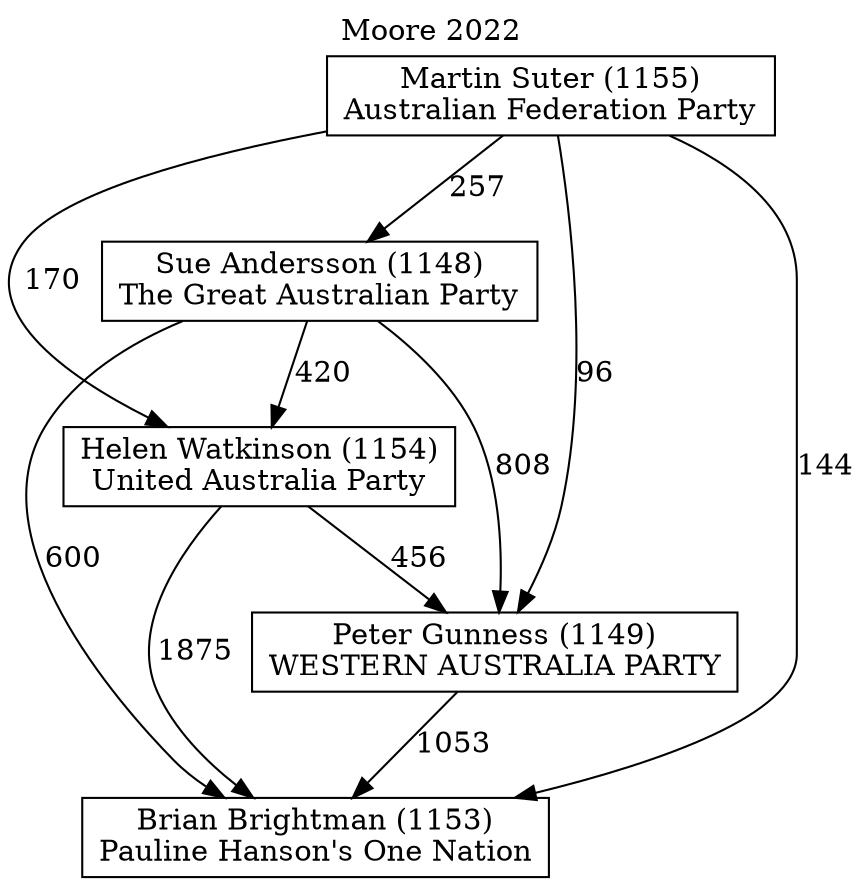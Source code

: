 // House preference flow
digraph "Brian Brightman (1153)_Moore_2022" {
	graph [label="Moore 2022" labelloc=t mclimit=2]
	node [shape=box]
	"Brian Brightman (1153)" [label="Brian Brightman (1153)
Pauline Hanson's One Nation"]
	"Peter Gunness (1149)" [label="Peter Gunness (1149)
WESTERN AUSTRALIA PARTY"]
	"Helen Watkinson (1154)" [label="Helen Watkinson (1154)
United Australia Party"]
	"Sue Andersson (1148)" [label="Sue Andersson (1148)
The Great Australian Party"]
	"Martin Suter (1155)" [label="Martin Suter (1155)
Australian Federation Party"]
	"Peter Gunness (1149)" -> "Brian Brightman (1153)" [label=1053]
	"Helen Watkinson (1154)" -> "Peter Gunness (1149)" [label=456]
	"Sue Andersson (1148)" -> "Helen Watkinson (1154)" [label=420]
	"Martin Suter (1155)" -> "Sue Andersson (1148)" [label=257]
	"Helen Watkinson (1154)" -> "Brian Brightman (1153)" [label=1875]
	"Sue Andersson (1148)" -> "Brian Brightman (1153)" [label=600]
	"Martin Suter (1155)" -> "Brian Brightman (1153)" [label=144]
	"Martin Suter (1155)" -> "Helen Watkinson (1154)" [label=170]
	"Sue Andersson (1148)" -> "Peter Gunness (1149)" [label=808]
	"Martin Suter (1155)" -> "Peter Gunness (1149)" [label=96]
}
